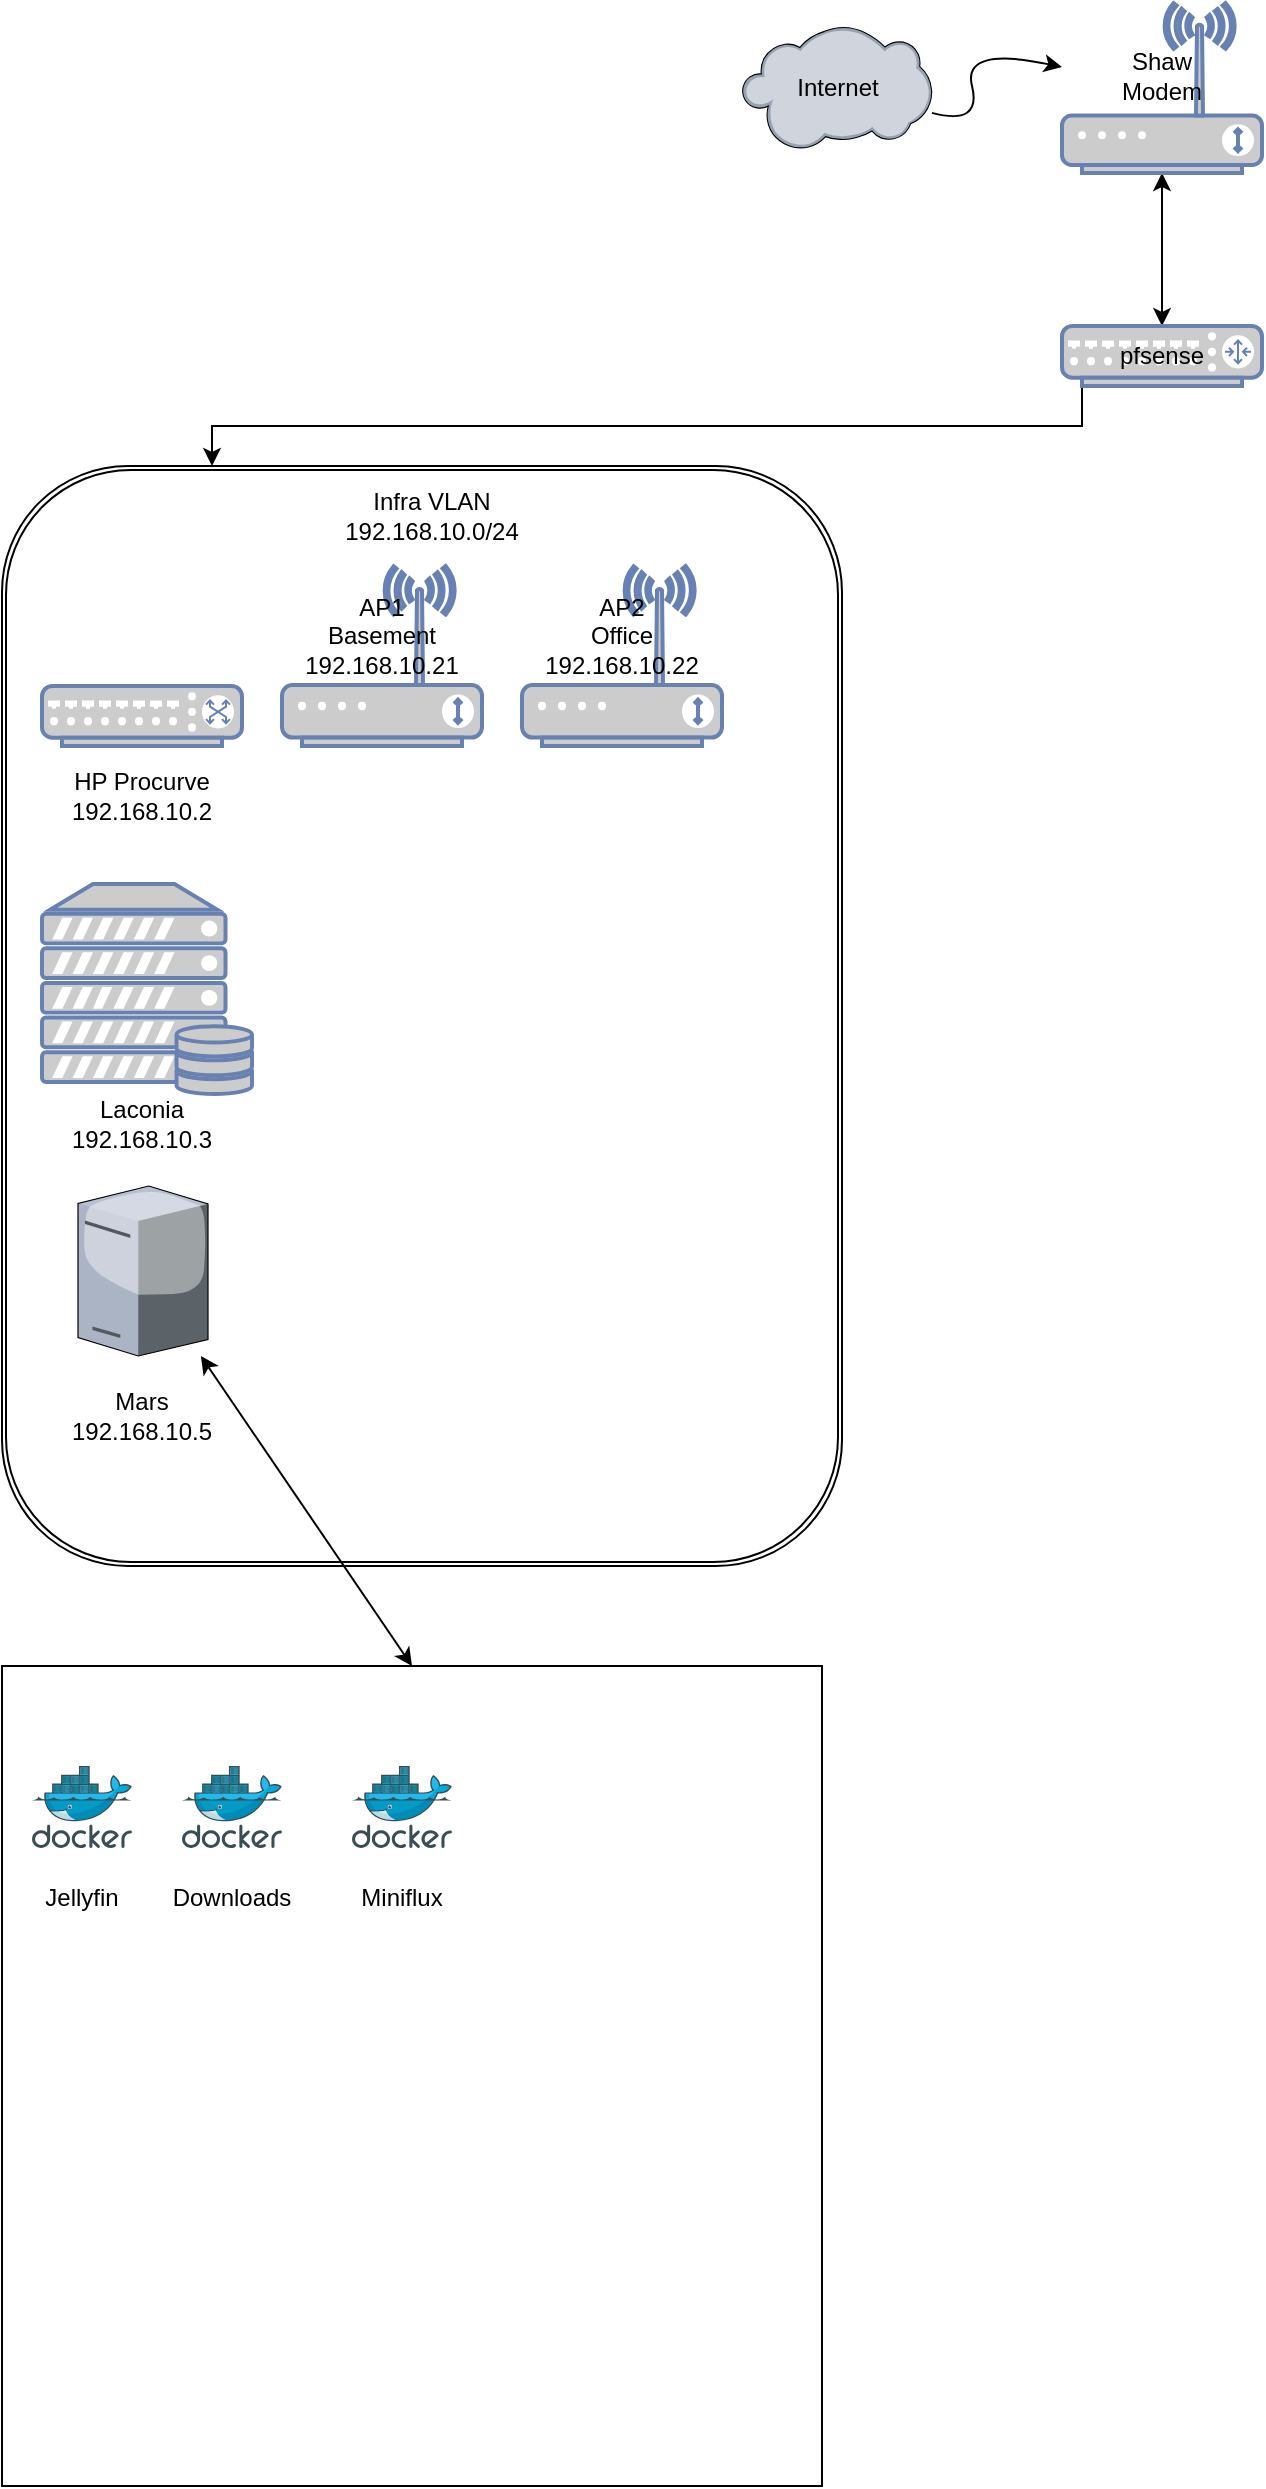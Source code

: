 <mxfile version="22.1.15" type="github">
  <diagram id="a45cf8ec-cd66-6f27-3ac3-be6e809c9e4a" name="Page-1">
    <mxGraphModel dx="1554" dy="922" grid="1" gridSize="10" guides="1" tooltips="1" connect="1" arrows="1" fold="1" page="1" pageScale="1" pageWidth="827" pageHeight="1169" background="none" math="0" shadow="0">
      <root>
        <mxCell id="0" />
        <mxCell id="1" parent="0" />
        <mxCell id="yOUbkb8BRqIbrv49rqf4-174" value="" style="group" vertex="1" connectable="0" parent="1">
          <mxGeometry x="400" y="50" width="95" height="62" as="geometry" />
        </mxCell>
        <mxCell id="yOUbkb8BRqIbrv49rqf4-172" value="" style="verticalLabelPosition=bottom;sketch=0;aspect=fixed;html=1;verticalAlign=top;strokeColor=none;align=center;outlineConnect=0;shape=mxgraph.citrix.cloud;" vertex="1" parent="yOUbkb8BRqIbrv49rqf4-174">
          <mxGeometry width="95" height="62" as="geometry" />
        </mxCell>
        <mxCell id="yOUbkb8BRqIbrv49rqf4-173" value="&lt;div&gt;Internet&lt;/div&gt;" style="text;html=1;strokeColor=none;fillColor=none;align=center;verticalAlign=middle;whiteSpace=wrap;rounded=0;" vertex="1" parent="yOUbkb8BRqIbrv49rqf4-174">
          <mxGeometry x="17.5" y="16" width="60" height="30" as="geometry" />
        </mxCell>
        <mxCell id="yOUbkb8BRqIbrv49rqf4-176" value="" style="curved=1;endArrow=classic;html=1;rounded=0;" edge="1" parent="1" source="yOUbkb8BRqIbrv49rqf4-172" target="yOUbkb8BRqIbrv49rqf4-175">
          <mxGeometry width="50" height="50" relative="1" as="geometry">
            <mxPoint x="800" y="470" as="sourcePoint" />
            <mxPoint x="850" y="420" as="targetPoint" />
            <Array as="points">
              <mxPoint x="520" y="100" />
              <mxPoint x="510" y="60" />
            </Array>
          </mxGeometry>
        </mxCell>
        <mxCell id="yOUbkb8BRqIbrv49rqf4-183" style="edgeStyle=orthogonalEdgeStyle;rounded=0;orthogonalLoop=1;jettySize=auto;html=1;exitX=0.1;exitY=1;exitDx=0;exitDy=0;exitPerimeter=0;entryX=0.25;entryY=0;entryDx=0;entryDy=0;" edge="1" parent="1" source="yOUbkb8BRqIbrv49rqf4-177" target="yOUbkb8BRqIbrv49rqf4-179">
          <mxGeometry relative="1" as="geometry" />
        </mxCell>
        <mxCell id="yOUbkb8BRqIbrv49rqf4-178" value="" style="endArrow=classic;startArrow=classic;html=1;rounded=0;exitX=0.5;exitY=0;exitDx=0;exitDy=0;exitPerimeter=0;" edge="1" parent="1" source="yOUbkb8BRqIbrv49rqf4-177" target="yOUbkb8BRqIbrv49rqf4-175">
          <mxGeometry width="50" height="50" relative="1" as="geometry">
            <mxPoint x="800" y="470" as="sourcePoint" />
            <mxPoint x="850" y="420" as="targetPoint" />
          </mxGeometry>
        </mxCell>
        <mxCell id="yOUbkb8BRqIbrv49rqf4-189" value="" style="group" vertex="1" connectable="0" parent="1">
          <mxGeometry x="560" y="38.5" width="100" height="85" as="geometry" />
        </mxCell>
        <mxCell id="yOUbkb8BRqIbrv49rqf4-175" value="" style="fontColor=#0066CC;verticalAlign=top;verticalLabelPosition=bottom;labelPosition=center;align=center;html=1;outlineConnect=0;fillColor=#CCCCCC;strokeColor=#6881B3;gradientColor=none;gradientDirection=north;strokeWidth=2;shape=mxgraph.networks.wireless_modem;" vertex="1" parent="yOUbkb8BRqIbrv49rqf4-189">
          <mxGeometry width="100" height="85" as="geometry" />
        </mxCell>
        <mxCell id="yOUbkb8BRqIbrv49rqf4-188" value="&lt;div&gt;Shaw Modem&lt;/div&gt;" style="text;html=1;strokeColor=none;fillColor=none;align=center;verticalAlign=middle;whiteSpace=wrap;rounded=0;" vertex="1" parent="yOUbkb8BRqIbrv49rqf4-189">
          <mxGeometry x="20" y="21.5" width="60" height="30" as="geometry" />
        </mxCell>
        <mxCell id="yOUbkb8BRqIbrv49rqf4-191" value="" style="group" vertex="1" connectable="0" parent="1">
          <mxGeometry x="560" y="200" width="100" height="30" as="geometry" />
        </mxCell>
        <mxCell id="yOUbkb8BRqIbrv49rqf4-177" value="" style="fontColor=#0066CC;verticalAlign=top;verticalLabelPosition=bottom;labelPosition=center;align=center;html=1;outlineConnect=0;fillColor=#CCCCCC;strokeColor=#6881B3;gradientColor=none;gradientDirection=north;strokeWidth=2;shape=mxgraph.networks.router;" vertex="1" parent="yOUbkb8BRqIbrv49rqf4-191">
          <mxGeometry width="100" height="30" as="geometry" />
        </mxCell>
        <mxCell id="yOUbkb8BRqIbrv49rqf4-190" value="pfsense" style="text;html=1;strokeColor=none;fillColor=none;align=center;verticalAlign=middle;whiteSpace=wrap;rounded=0;" vertex="1" parent="yOUbkb8BRqIbrv49rqf4-191">
          <mxGeometry x="20" width="60" height="30" as="geometry" />
        </mxCell>
        <mxCell id="yOUbkb8BRqIbrv49rqf4-193" value="" style="group" vertex="1" connectable="0" parent="1">
          <mxGeometry x="30" y="280" width="490" height="540" as="geometry" />
        </mxCell>
        <mxCell id="yOUbkb8BRqIbrv49rqf4-181" value="" style="group" vertex="1" connectable="0" parent="yOUbkb8BRqIbrv49rqf4-193">
          <mxGeometry y="40" width="490" height="500" as="geometry" />
        </mxCell>
        <mxCell id="yOUbkb8BRqIbrv49rqf4-179" value="" style="shape=ext;double=1;rounded=1;whiteSpace=wrap;html=1;" vertex="1" parent="yOUbkb8BRqIbrv49rqf4-181">
          <mxGeometry y="-50" width="420" height="550" as="geometry" />
        </mxCell>
        <mxCell id="yOUbkb8BRqIbrv49rqf4-187" value="" style="group" vertex="1" connectable="0" parent="yOUbkb8BRqIbrv49rqf4-181">
          <mxGeometry x="20" y="60" width="100" height="70" as="geometry" />
        </mxCell>
        <mxCell id="yOUbkb8BRqIbrv49rqf4-185" value="" style="fontColor=#0066CC;verticalAlign=top;verticalLabelPosition=bottom;labelPosition=center;align=center;html=1;outlineConnect=0;fillColor=#CCCCCC;strokeColor=#6881B3;gradientColor=none;gradientDirection=north;strokeWidth=2;shape=mxgraph.networks.switch;" vertex="1" parent="yOUbkb8BRqIbrv49rqf4-187">
          <mxGeometry width="100" height="30" as="geometry" />
        </mxCell>
        <mxCell id="yOUbkb8BRqIbrv49rqf4-186" value="&lt;div&gt;HP Procurve&lt;/div&gt;&lt;div&gt;192.168.10.2&lt;br&gt;&lt;/div&gt;" style="text;html=1;strokeColor=none;fillColor=none;align=center;verticalAlign=middle;whiteSpace=wrap;rounded=0;" vertex="1" parent="yOUbkb8BRqIbrv49rqf4-187">
          <mxGeometry x="20" y="40" width="60" height="30" as="geometry" />
        </mxCell>
        <mxCell id="yOUbkb8BRqIbrv49rqf4-195" value="" style="group" vertex="1" connectable="0" parent="yOUbkb8BRqIbrv49rqf4-181">
          <mxGeometry x="140" width="100" height="90" as="geometry" />
        </mxCell>
        <mxCell id="yOUbkb8BRqIbrv49rqf4-192" value="" style="fontColor=#0066CC;verticalAlign=top;verticalLabelPosition=bottom;labelPosition=center;align=center;html=1;outlineConnect=0;fillColor=#CCCCCC;strokeColor=#6881B3;gradientColor=none;gradientDirection=north;strokeWidth=2;shape=mxgraph.networks.wireless_modem;" vertex="1" parent="yOUbkb8BRqIbrv49rqf4-195">
          <mxGeometry width="100" height="90" as="geometry" />
        </mxCell>
        <mxCell id="yOUbkb8BRqIbrv49rqf4-194" value="&lt;div&gt;AP1&lt;/div&gt;&lt;div&gt;Basement&lt;/div&gt;&lt;div&gt;192.168.10.21&lt;br&gt;&lt;/div&gt;" style="text;html=1;strokeColor=none;fillColor=none;align=center;verticalAlign=middle;whiteSpace=wrap;rounded=0;" vertex="1" parent="yOUbkb8BRqIbrv49rqf4-195">
          <mxGeometry x="20" y="20" width="60" height="30" as="geometry" />
        </mxCell>
        <mxCell id="yOUbkb8BRqIbrv49rqf4-196" value="" style="group" vertex="1" connectable="0" parent="yOUbkb8BRqIbrv49rqf4-181">
          <mxGeometry x="260" width="100" height="90" as="geometry" />
        </mxCell>
        <mxCell id="yOUbkb8BRqIbrv49rqf4-197" value="" style="fontColor=#0066CC;verticalAlign=top;verticalLabelPosition=bottom;labelPosition=center;align=center;html=1;outlineConnect=0;fillColor=#CCCCCC;strokeColor=#6881B3;gradientColor=none;gradientDirection=north;strokeWidth=2;shape=mxgraph.networks.wireless_modem;" vertex="1" parent="yOUbkb8BRqIbrv49rqf4-196">
          <mxGeometry width="100" height="90" as="geometry" />
        </mxCell>
        <mxCell id="yOUbkb8BRqIbrv49rqf4-198" value="&lt;div&gt;AP2&lt;/div&gt;&lt;div&gt;Office&lt;/div&gt;&lt;div&gt;192.168.10.22&lt;br&gt;&lt;/div&gt;" style="text;html=1;strokeColor=none;fillColor=none;align=center;verticalAlign=middle;whiteSpace=wrap;rounded=0;" vertex="1" parent="yOUbkb8BRqIbrv49rqf4-196">
          <mxGeometry x="20" y="20" width="60" height="30" as="geometry" />
        </mxCell>
        <mxCell id="yOUbkb8BRqIbrv49rqf4-202" value="" style="group" vertex="1" connectable="0" parent="yOUbkb8BRqIbrv49rqf4-181">
          <mxGeometry x="20" y="159" width="105" height="135" as="geometry" />
        </mxCell>
        <mxCell id="yOUbkb8BRqIbrv49rqf4-199" value="" style="fontColor=#0066CC;verticalAlign=top;verticalLabelPosition=bottom;labelPosition=center;align=center;html=1;outlineConnect=0;fillColor=#CCCCCC;strokeColor=#6881B3;gradientColor=none;gradientDirection=north;strokeWidth=2;shape=mxgraph.networks.server_storage;" vertex="1" parent="yOUbkb8BRqIbrv49rqf4-202">
          <mxGeometry width="105" height="105" as="geometry" />
        </mxCell>
        <mxCell id="yOUbkb8BRqIbrv49rqf4-201" value="&lt;div&gt;Laconia&lt;/div&gt;&lt;div&gt;192.168.10.3&lt;/div&gt;" style="text;html=1;strokeColor=none;fillColor=none;align=center;verticalAlign=middle;whiteSpace=wrap;rounded=0;" vertex="1" parent="yOUbkb8BRqIbrv49rqf4-202">
          <mxGeometry x="20" y="105" width="60" height="30" as="geometry" />
        </mxCell>
        <mxCell id="yOUbkb8BRqIbrv49rqf4-205" value="" style="group" vertex="1" connectable="0" parent="yOUbkb8BRqIbrv49rqf4-181">
          <mxGeometry x="38" y="310" width="65" height="130" as="geometry" />
        </mxCell>
        <mxCell id="yOUbkb8BRqIbrv49rqf4-203" value="" style="verticalLabelPosition=bottom;sketch=0;aspect=fixed;html=1;verticalAlign=top;strokeColor=none;align=center;outlineConnect=0;shape=mxgraph.citrix.tower_server;" vertex="1" parent="yOUbkb8BRqIbrv49rqf4-205">
          <mxGeometry width="65" height="85" as="geometry" />
        </mxCell>
        <mxCell id="yOUbkb8BRqIbrv49rqf4-204" value="&lt;div&gt;Mars&lt;/div&gt;&lt;div&gt;192.168.10.5&lt;br&gt;&lt;/div&gt;" style="text;html=1;strokeColor=none;fillColor=none;align=center;verticalAlign=middle;whiteSpace=wrap;rounded=0;" vertex="1" parent="yOUbkb8BRqIbrv49rqf4-205">
          <mxGeometry x="2" y="100" width="60" height="30" as="geometry" />
        </mxCell>
        <mxCell id="yOUbkb8BRqIbrv49rqf4-180" value="Infra VLAN 192.168.10.0/24" style="text;html=1;strokeColor=none;fillColor=none;align=center;verticalAlign=middle;whiteSpace=wrap;rounded=0;" vertex="1" parent="yOUbkb8BRqIbrv49rqf4-193">
          <mxGeometry x="185" width="60" height="30" as="geometry" />
        </mxCell>
        <mxCell id="yOUbkb8BRqIbrv49rqf4-208" value="" style="group" vertex="1" connectable="0" parent="1">
          <mxGeometry x="30" y="870" width="410" height="410" as="geometry" />
        </mxCell>
        <mxCell id="yOUbkb8BRqIbrv49rqf4-207" value="Mars Services" style="text;html=1;strokeColor=none;fillColor=none;align=center;verticalAlign=middle;whiteSpace=wrap;rounded=0;" vertex="1" parent="yOUbkb8BRqIbrv49rqf4-208">
          <mxGeometry x="160" width="60" height="30" as="geometry" />
        </mxCell>
        <mxCell id="yOUbkb8BRqIbrv49rqf4-211" value="" style="group" vertex="1" connectable="0" parent="yOUbkb8BRqIbrv49rqf4-208">
          <mxGeometry width="410" height="410" as="geometry" />
        </mxCell>
        <mxCell id="yOUbkb8BRqIbrv49rqf4-206" value="" style="whiteSpace=wrap;html=1;aspect=fixed;" vertex="1" parent="yOUbkb8BRqIbrv49rqf4-211">
          <mxGeometry width="410" height="410" as="geometry" />
        </mxCell>
        <mxCell id="yOUbkb8BRqIbrv49rqf4-216" value="" style="group" vertex="1" connectable="0" parent="yOUbkb8BRqIbrv49rqf4-211">
          <mxGeometry x="85" y="50" width="60" height="81" as="geometry" />
        </mxCell>
        <mxCell id="yOUbkb8BRqIbrv49rqf4-213" value="" style="image;sketch=0;aspect=fixed;html=1;points=[];align=center;fontSize=12;image=img/lib/mscae/Docker.svg;" vertex="1" parent="yOUbkb8BRqIbrv49rqf4-216">
          <mxGeometry x="5" width="50" height="41" as="geometry" />
        </mxCell>
        <mxCell id="yOUbkb8BRqIbrv49rqf4-214" value="Downloads" style="text;html=1;strokeColor=none;fillColor=none;align=center;verticalAlign=middle;whiteSpace=wrap;rounded=0;" vertex="1" parent="yOUbkb8BRqIbrv49rqf4-216">
          <mxGeometry y="51" width="60" height="30" as="geometry" />
        </mxCell>
        <mxCell id="yOUbkb8BRqIbrv49rqf4-217" value="" style="group" vertex="1" connectable="0" parent="yOUbkb8BRqIbrv49rqf4-211">
          <mxGeometry x="170" y="50" width="60" height="81" as="geometry" />
        </mxCell>
        <mxCell id="yOUbkb8BRqIbrv49rqf4-218" value="" style="image;sketch=0;aspect=fixed;html=1;points=[];align=center;fontSize=12;image=img/lib/mscae/Docker.svg;" vertex="1" parent="yOUbkb8BRqIbrv49rqf4-217">
          <mxGeometry x="5" width="50" height="41" as="geometry" />
        </mxCell>
        <mxCell id="yOUbkb8BRqIbrv49rqf4-219" value="Miniflux" style="text;html=1;strokeColor=none;fillColor=none;align=center;verticalAlign=middle;whiteSpace=wrap;rounded=0;" vertex="1" parent="yOUbkb8BRqIbrv49rqf4-217">
          <mxGeometry y="51" width="60" height="30" as="geometry" />
        </mxCell>
        <mxCell id="yOUbkb8BRqIbrv49rqf4-220" value="" style="group" vertex="1" connectable="0" parent="yOUbkb8BRqIbrv49rqf4-211">
          <mxGeometry x="10" y="50" width="60" height="81" as="geometry" />
        </mxCell>
        <mxCell id="yOUbkb8BRqIbrv49rqf4-221" value="" style="image;sketch=0;aspect=fixed;html=1;points=[];align=center;fontSize=12;image=img/lib/mscae/Docker.svg;" vertex="1" parent="yOUbkb8BRqIbrv49rqf4-220">
          <mxGeometry x="5" width="50" height="41" as="geometry" />
        </mxCell>
        <mxCell id="yOUbkb8BRqIbrv49rqf4-222" value="Jellyfin" style="text;html=1;strokeColor=none;fillColor=none;align=center;verticalAlign=middle;whiteSpace=wrap;rounded=0;" vertex="1" parent="yOUbkb8BRqIbrv49rqf4-220">
          <mxGeometry y="51" width="60" height="30" as="geometry" />
        </mxCell>
        <mxCell id="yOUbkb8BRqIbrv49rqf4-212" value="" style="endArrow=classic;startArrow=classic;html=1;rounded=0;exitX=0.5;exitY=0;exitDx=0;exitDy=0;" edge="1" parent="1" source="yOUbkb8BRqIbrv49rqf4-206" target="yOUbkb8BRqIbrv49rqf4-203">
          <mxGeometry width="50" height="50" relative="1" as="geometry">
            <mxPoint x="140" y="810" as="sourcePoint" />
            <mxPoint x="190" y="760" as="targetPoint" />
          </mxGeometry>
        </mxCell>
      </root>
    </mxGraphModel>
  </diagram>
</mxfile>
